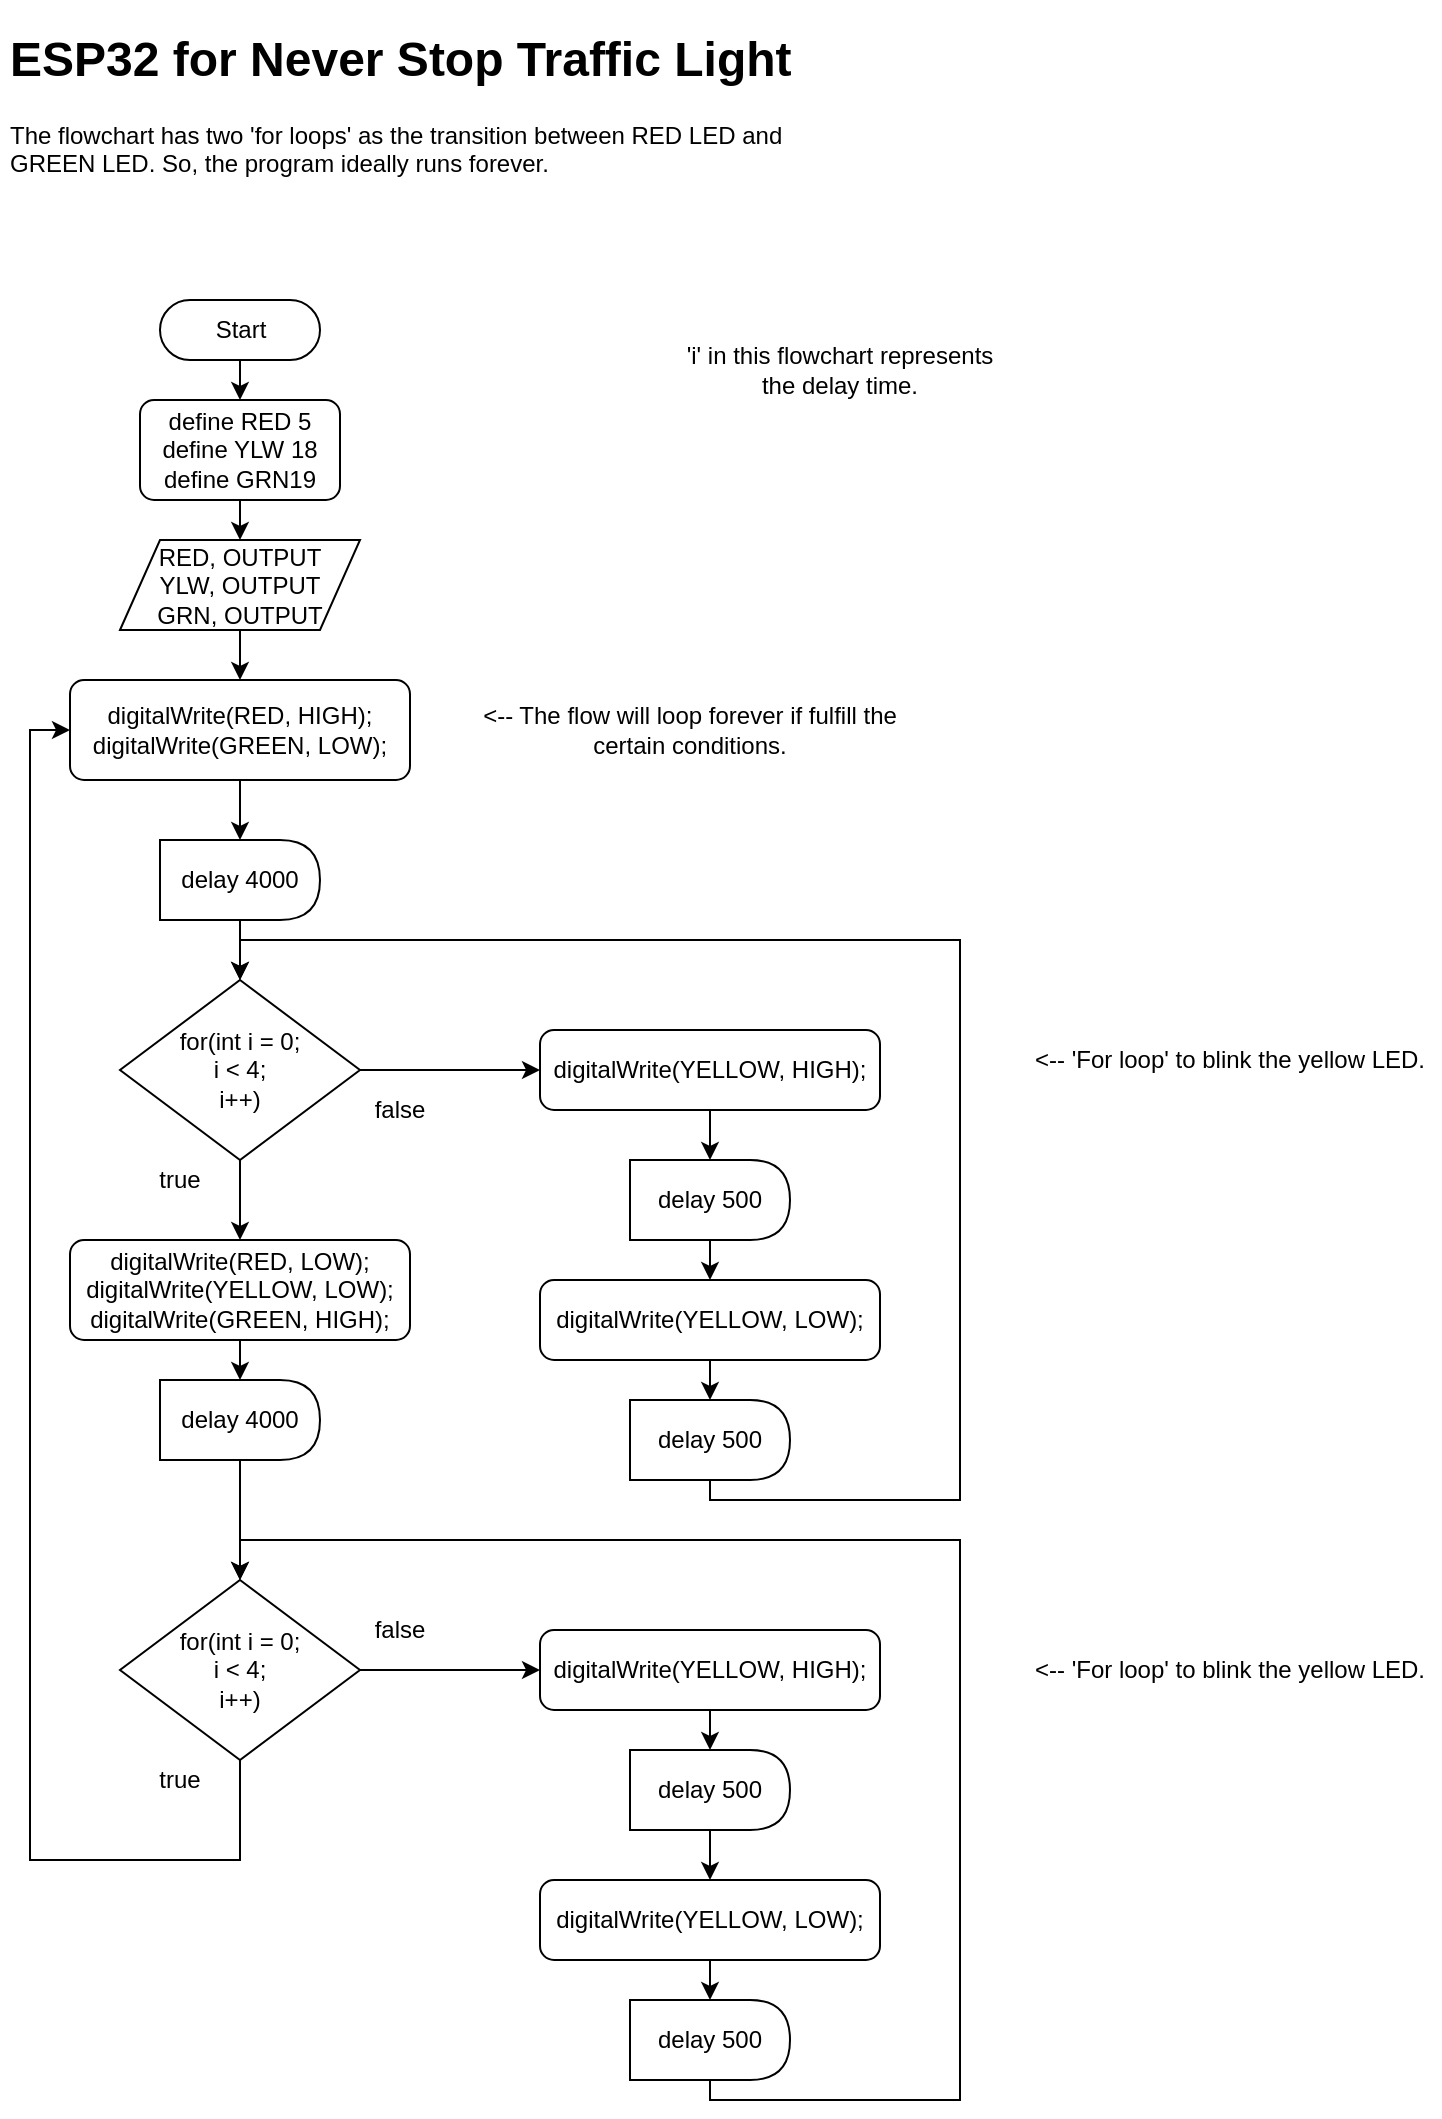 <mxfile version="21.1.4" type="github">
  <diagram name="Page-1" id="N2g2hcwu7XXq2jWU6Kqr">
    <mxGraphModel dx="726" dy="938" grid="1" gridSize="10" guides="1" tooltips="1" connect="1" arrows="1" fold="1" page="1" pageScale="1" pageWidth="850" pageHeight="1100" math="0" shadow="0">
      <root>
        <mxCell id="0" />
        <mxCell id="1" parent="0" />
        <mxCell id="8GLgPUgyX6wH-AOldtTd-1" value="Start" style="html=1;dashed=0;whitespace=wrap;shape=mxgraph.dfd.start" parent="1" vertex="1">
          <mxGeometry x="120" y="180" width="80" height="30" as="geometry" />
        </mxCell>
        <mxCell id="8GLgPUgyX6wH-AOldtTd-3" value="RED, OUTPUT&lt;br&gt;YLW, OUTPUT&lt;br&gt;GRN, OUTPUT" style="shape=parallelogram;perimeter=parallelogramPerimeter;whiteSpace=wrap;html=1;fixedSize=1;" parent="1" vertex="1">
          <mxGeometry x="100" y="300" width="120" height="45" as="geometry" />
        </mxCell>
        <mxCell id="8GLgPUgyX6wH-AOldtTd-4" value="define RED 5&lt;br&gt;define YLW 18&lt;br&gt;define GRN19" style="rounded=1;whiteSpace=wrap;html=1;absoluteArcSize=1;arcSize=14;strokeWidth=1;" parent="1" vertex="1">
          <mxGeometry x="110" y="230" width="100" height="50" as="geometry" />
        </mxCell>
        <mxCell id="8GLgPUgyX6wH-AOldtTd-5" value="digitalWrite(RED, HIGH);&lt;br&gt;digitalWrite(GREEN, LOW);" style="rounded=1;whiteSpace=wrap;html=1;absoluteArcSize=1;arcSize=14;strokeWidth=1;" parent="1" vertex="1">
          <mxGeometry x="75" y="370" width="170" height="50" as="geometry" />
        </mxCell>
        <mxCell id="8SlWsy-v9T1XmCmZc33t-8" style="edgeStyle=orthogonalEdgeStyle;rounded=0;orthogonalLoop=1;jettySize=auto;html=1;exitX=0.5;exitY=1;exitDx=0;exitDy=0;entryX=0.5;entryY=0;entryDx=0;entryDy=0;entryPerimeter=0;" edge="1" parent="1" source="8GLgPUgyX6wH-AOldtTd-6" target="8SlWsy-v9T1XmCmZc33t-7">
          <mxGeometry relative="1" as="geometry" />
        </mxCell>
        <mxCell id="8GLgPUgyX6wH-AOldtTd-6" value="delay 4000" style="shape=delay;whiteSpace=wrap;html=1;strokeWidth=1;" parent="1" vertex="1">
          <mxGeometry x="120" y="450" width="80" height="40" as="geometry" />
        </mxCell>
        <mxCell id="8GLgPUgyX6wH-AOldtTd-9" value="" style="endArrow=classic;html=1;rounded=0;entryX=0.5;entryY=0;entryDx=0;entryDy=0;exitX=0.5;exitY=0.5;exitDx=0;exitDy=15;exitPerimeter=0;" parent="1" source="8GLgPUgyX6wH-AOldtTd-1" target="8GLgPUgyX6wH-AOldtTd-4" edge="1">
          <mxGeometry width="50" height="50" relative="1" as="geometry">
            <mxPoint x="160" y="170" as="sourcePoint" />
            <mxPoint x="450" y="361.99" as="targetPoint" />
          </mxGeometry>
        </mxCell>
        <mxCell id="8GLgPUgyX6wH-AOldtTd-10" value="" style="endArrow=classic;html=1;rounded=0;exitX=0.5;exitY=1;exitDx=0;exitDy=0;entryX=0.5;entryY=0;entryDx=0;entryDy=0;" parent="1" source="8GLgPUgyX6wH-AOldtTd-4" target="8GLgPUgyX6wH-AOldtTd-3" edge="1">
          <mxGeometry width="50" height="50" relative="1" as="geometry">
            <mxPoint x="170" y="221.99" as="sourcePoint" />
            <mxPoint x="170" y="251.99" as="targetPoint" />
          </mxGeometry>
        </mxCell>
        <mxCell id="8GLgPUgyX6wH-AOldtTd-11" value="" style="endArrow=classic;html=1;rounded=0;exitX=0.5;exitY=1;exitDx=0;exitDy=0;entryX=0.5;entryY=0;entryDx=0;entryDy=0;" parent="1" source="8GLgPUgyX6wH-AOldtTd-3" target="8GLgPUgyX6wH-AOldtTd-5" edge="1">
          <mxGeometry width="50" height="50" relative="1" as="geometry">
            <mxPoint x="180" y="231.99" as="sourcePoint" />
            <mxPoint x="180" y="261.99" as="targetPoint" />
          </mxGeometry>
        </mxCell>
        <mxCell id="8GLgPUgyX6wH-AOldtTd-12" value="" style="endArrow=classic;html=1;rounded=0;exitX=0.5;exitY=1;exitDx=0;exitDy=0;entryX=0.5;entryY=0;entryDx=0;entryDy=0;" parent="1" source="8GLgPUgyX6wH-AOldtTd-5" target="8GLgPUgyX6wH-AOldtTd-6" edge="1">
          <mxGeometry width="50" height="50" relative="1" as="geometry">
            <mxPoint x="190" y="241.99" as="sourcePoint" />
            <mxPoint x="190" y="271.99" as="targetPoint" />
          </mxGeometry>
        </mxCell>
        <mxCell id="8SlWsy-v9T1XmCmZc33t-26" style="edgeStyle=orthogonalEdgeStyle;rounded=0;orthogonalLoop=1;jettySize=auto;html=1;exitX=0.5;exitY=1;exitDx=0;exitDy=0;exitPerimeter=0;entryX=0.5;entryY=0;entryDx=0;entryDy=0;" edge="1" parent="1" source="8SlWsy-v9T1XmCmZc33t-7" target="8SlWsy-v9T1XmCmZc33t-23">
          <mxGeometry relative="1" as="geometry" />
        </mxCell>
        <mxCell id="8SlWsy-v9T1XmCmZc33t-28" style="edgeStyle=orthogonalEdgeStyle;rounded=0;orthogonalLoop=1;jettySize=auto;html=1;exitX=1;exitY=0.5;exitDx=0;exitDy=0;exitPerimeter=0;entryX=0;entryY=0.5;entryDx=0;entryDy=0;" edge="1" parent="1" source="8SlWsy-v9T1XmCmZc33t-7" target="8SlWsy-v9T1XmCmZc33t-10">
          <mxGeometry relative="1" as="geometry" />
        </mxCell>
        <mxCell id="8SlWsy-v9T1XmCmZc33t-7" value="for(int i = 0;&lt;br&gt;i &amp;lt; 4;&lt;br&gt;i++)" style="strokeWidth=1;html=1;shape=mxgraph.flowchart.decision;whiteSpace=wrap;" vertex="1" parent="1">
          <mxGeometry x="100" y="520" width="120" height="90" as="geometry" />
        </mxCell>
        <mxCell id="8SlWsy-v9T1XmCmZc33t-13" style="edgeStyle=orthogonalEdgeStyle;rounded=0;orthogonalLoop=1;jettySize=auto;html=1;exitX=0.5;exitY=1;exitDx=0;exitDy=0;entryX=0.5;entryY=0;entryDx=0;entryDy=0;" edge="1" parent="1" source="8SlWsy-v9T1XmCmZc33t-10" target="8SlWsy-v9T1XmCmZc33t-12">
          <mxGeometry relative="1" as="geometry" />
        </mxCell>
        <mxCell id="8SlWsy-v9T1XmCmZc33t-10" value="digitalWrite(YELLOW, HIGH);" style="rounded=1;whiteSpace=wrap;html=1;absoluteArcSize=1;arcSize=14;strokeWidth=1;" vertex="1" parent="1">
          <mxGeometry x="310" y="545" width="170" height="40" as="geometry" />
        </mxCell>
        <mxCell id="8SlWsy-v9T1XmCmZc33t-19" style="edgeStyle=orthogonalEdgeStyle;rounded=0;orthogonalLoop=1;jettySize=auto;html=1;exitX=0.5;exitY=1;exitDx=0;exitDy=0;entryX=0.5;entryY=0;entryDx=0;entryDy=0;" edge="1" parent="1" source="8SlWsy-v9T1XmCmZc33t-12" target="8SlWsy-v9T1XmCmZc33t-17">
          <mxGeometry relative="1" as="geometry" />
        </mxCell>
        <mxCell id="8SlWsy-v9T1XmCmZc33t-12" value="delay 500" style="shape=delay;whiteSpace=wrap;html=1;strokeWidth=1;" vertex="1" parent="1">
          <mxGeometry x="355" y="610" width="80" height="40" as="geometry" />
        </mxCell>
        <mxCell id="8SlWsy-v9T1XmCmZc33t-16" style="edgeStyle=orthogonalEdgeStyle;rounded=0;orthogonalLoop=1;jettySize=auto;html=1;exitX=0.5;exitY=1;exitDx=0;exitDy=0;entryX=0.5;entryY=0;entryDx=0;entryDy=0;" edge="1" parent="1" source="8SlWsy-v9T1XmCmZc33t-17" target="8SlWsy-v9T1XmCmZc33t-18">
          <mxGeometry relative="1" as="geometry" />
        </mxCell>
        <mxCell id="8SlWsy-v9T1XmCmZc33t-17" value="digitalWrite(YELLOW, LOW);" style="rounded=1;whiteSpace=wrap;html=1;absoluteArcSize=1;arcSize=14;strokeWidth=1;" vertex="1" parent="1">
          <mxGeometry x="310" y="670" width="170" height="40" as="geometry" />
        </mxCell>
        <mxCell id="8SlWsy-v9T1XmCmZc33t-29" style="edgeStyle=orthogonalEdgeStyle;rounded=0;orthogonalLoop=1;jettySize=auto;html=1;exitX=0.5;exitY=1;exitDx=0;exitDy=0;entryX=0.5;entryY=0;entryDx=0;entryDy=0;entryPerimeter=0;" edge="1" parent="1" source="8SlWsy-v9T1XmCmZc33t-18" target="8SlWsy-v9T1XmCmZc33t-7">
          <mxGeometry relative="1" as="geometry">
            <mxPoint x="180" y="550" as="targetPoint" />
            <Array as="points">
              <mxPoint x="395" y="780" />
              <mxPoint x="520" y="780" />
              <mxPoint x="520" y="500" />
              <mxPoint x="160" y="500" />
            </Array>
          </mxGeometry>
        </mxCell>
        <mxCell id="8SlWsy-v9T1XmCmZc33t-18" value="delay 500" style="shape=delay;whiteSpace=wrap;html=1;strokeWidth=1;" vertex="1" parent="1">
          <mxGeometry x="355" y="730" width="80" height="40" as="geometry" />
        </mxCell>
        <mxCell id="8SlWsy-v9T1XmCmZc33t-20" value="false" style="text;html=1;strokeColor=none;fillColor=none;align=center;verticalAlign=middle;whiteSpace=wrap;rounded=0;" vertex="1" parent="1">
          <mxGeometry x="210" y="570" width="60" height="30" as="geometry" />
        </mxCell>
        <mxCell id="8SlWsy-v9T1XmCmZc33t-21" value="true" style="text;html=1;strokeColor=none;fillColor=none;align=center;verticalAlign=middle;whiteSpace=wrap;rounded=0;" vertex="1" parent="1">
          <mxGeometry x="100" y="610" width="60" height="20" as="geometry" />
        </mxCell>
        <mxCell id="8SlWsy-v9T1XmCmZc33t-33" style="edgeStyle=orthogonalEdgeStyle;rounded=0;orthogonalLoop=1;jettySize=auto;html=1;exitX=0.5;exitY=1;exitDx=0;exitDy=0;entryX=0.5;entryY=0;entryDx=0;entryDy=0;" edge="1" parent="1" source="8SlWsy-v9T1XmCmZc33t-23" target="8SlWsy-v9T1XmCmZc33t-24">
          <mxGeometry relative="1" as="geometry" />
        </mxCell>
        <mxCell id="8SlWsy-v9T1XmCmZc33t-23" value="digitalWrite(RED, LOW);&lt;br&gt;digitalWrite(YELLOW, LOW);&lt;br&gt;digitalWrite(GREEN, HIGH);" style="rounded=1;whiteSpace=wrap;html=1;absoluteArcSize=1;arcSize=14;strokeWidth=1;" vertex="1" parent="1">
          <mxGeometry x="75" y="650" width="170" height="50" as="geometry" />
        </mxCell>
        <mxCell id="8SlWsy-v9T1XmCmZc33t-35" style="edgeStyle=orthogonalEdgeStyle;rounded=0;orthogonalLoop=1;jettySize=auto;html=1;exitX=0.5;exitY=1;exitDx=0;exitDy=0;entryX=0.5;entryY=0;entryDx=0;entryDy=0;entryPerimeter=0;" edge="1" parent="1" source="8SlWsy-v9T1XmCmZc33t-24" target="8SlWsy-v9T1XmCmZc33t-34">
          <mxGeometry relative="1" as="geometry" />
        </mxCell>
        <mxCell id="8SlWsy-v9T1XmCmZc33t-24" value="delay 4000" style="shape=delay;whiteSpace=wrap;html=1;strokeWidth=1;" vertex="1" parent="1">
          <mxGeometry x="120" y="720" width="80" height="40" as="geometry" />
        </mxCell>
        <mxCell id="8SlWsy-v9T1XmCmZc33t-43" style="edgeStyle=orthogonalEdgeStyle;rounded=0;orthogonalLoop=1;jettySize=auto;html=1;exitX=1;exitY=0.5;exitDx=0;exitDy=0;exitPerimeter=0;entryX=0;entryY=0.5;entryDx=0;entryDy=0;" edge="1" parent="1" source="8SlWsy-v9T1XmCmZc33t-34" target="8SlWsy-v9T1XmCmZc33t-37">
          <mxGeometry relative="1" as="geometry" />
        </mxCell>
        <mxCell id="8SlWsy-v9T1XmCmZc33t-46" style="edgeStyle=orthogonalEdgeStyle;rounded=0;orthogonalLoop=1;jettySize=auto;html=1;exitX=0.5;exitY=1;exitDx=0;exitDy=0;exitPerimeter=0;entryX=0;entryY=0.5;entryDx=0;entryDy=0;" edge="1" parent="1" source="8SlWsy-v9T1XmCmZc33t-34" target="8GLgPUgyX6wH-AOldtTd-5">
          <mxGeometry relative="1" as="geometry">
            <Array as="points">
              <mxPoint x="160" y="960" />
              <mxPoint x="55" y="960" />
              <mxPoint x="55" y="395" />
            </Array>
          </mxGeometry>
        </mxCell>
        <mxCell id="8SlWsy-v9T1XmCmZc33t-34" value="for(int i = 0;&lt;br&gt;i &amp;lt; 4;&lt;br&gt;i++)" style="strokeWidth=1;html=1;shape=mxgraph.flowchart.decision;whiteSpace=wrap;" vertex="1" parent="1">
          <mxGeometry x="100" y="820" width="120" height="90" as="geometry" />
        </mxCell>
        <mxCell id="8SlWsy-v9T1XmCmZc33t-36" style="edgeStyle=orthogonalEdgeStyle;rounded=0;orthogonalLoop=1;jettySize=auto;html=1;exitX=0.5;exitY=1;exitDx=0;exitDy=0;entryX=0.5;entryY=0;entryDx=0;entryDy=0;" edge="1" parent="1" source="8SlWsy-v9T1XmCmZc33t-37" target="8SlWsy-v9T1XmCmZc33t-39">
          <mxGeometry relative="1" as="geometry" />
        </mxCell>
        <mxCell id="8SlWsy-v9T1XmCmZc33t-37" value="digitalWrite(YELLOW, HIGH);" style="rounded=1;whiteSpace=wrap;html=1;absoluteArcSize=1;arcSize=14;strokeWidth=1;" vertex="1" parent="1">
          <mxGeometry x="310" y="845" width="170" height="40" as="geometry" />
        </mxCell>
        <mxCell id="8SlWsy-v9T1XmCmZc33t-38" style="edgeStyle=orthogonalEdgeStyle;rounded=0;orthogonalLoop=1;jettySize=auto;html=1;exitX=0.5;exitY=1;exitDx=0;exitDy=0;entryX=0.5;entryY=0;entryDx=0;entryDy=0;" edge="1" parent="1" source="8SlWsy-v9T1XmCmZc33t-39" target="8SlWsy-v9T1XmCmZc33t-41">
          <mxGeometry relative="1" as="geometry" />
        </mxCell>
        <mxCell id="8SlWsy-v9T1XmCmZc33t-39" value="delay 500" style="shape=delay;whiteSpace=wrap;html=1;strokeWidth=1;" vertex="1" parent="1">
          <mxGeometry x="355" y="905" width="80" height="40" as="geometry" />
        </mxCell>
        <mxCell id="8SlWsy-v9T1XmCmZc33t-40" style="edgeStyle=orthogonalEdgeStyle;rounded=0;orthogonalLoop=1;jettySize=auto;html=1;exitX=0.5;exitY=1;exitDx=0;exitDy=0;entryX=0.5;entryY=0;entryDx=0;entryDy=0;" edge="1" parent="1" source="8SlWsy-v9T1XmCmZc33t-41" target="8SlWsy-v9T1XmCmZc33t-42">
          <mxGeometry relative="1" as="geometry" />
        </mxCell>
        <mxCell id="8SlWsy-v9T1XmCmZc33t-41" value="digitalWrite(YELLOW, LOW);" style="rounded=1;whiteSpace=wrap;html=1;absoluteArcSize=1;arcSize=14;strokeWidth=1;" vertex="1" parent="1">
          <mxGeometry x="310" y="970" width="170" height="40" as="geometry" />
        </mxCell>
        <mxCell id="8SlWsy-v9T1XmCmZc33t-49" style="edgeStyle=orthogonalEdgeStyle;rounded=0;orthogonalLoop=1;jettySize=auto;html=1;exitX=0.5;exitY=1;exitDx=0;exitDy=0;entryX=0.5;entryY=0;entryDx=0;entryDy=0;entryPerimeter=0;" edge="1" parent="1" source="8SlWsy-v9T1XmCmZc33t-42" target="8SlWsy-v9T1XmCmZc33t-34">
          <mxGeometry relative="1" as="geometry">
            <Array as="points">
              <mxPoint x="395" y="1080" />
              <mxPoint x="520" y="1080" />
              <mxPoint x="520" y="800" />
              <mxPoint x="160" y="800" />
            </Array>
          </mxGeometry>
        </mxCell>
        <mxCell id="8SlWsy-v9T1XmCmZc33t-42" value="delay 500" style="shape=delay;whiteSpace=wrap;html=1;strokeWidth=1;" vertex="1" parent="1">
          <mxGeometry x="355" y="1030" width="80" height="40" as="geometry" />
        </mxCell>
        <mxCell id="8SlWsy-v9T1XmCmZc33t-44" value="false" style="text;html=1;strokeColor=none;fillColor=none;align=center;verticalAlign=middle;whiteSpace=wrap;rounded=0;" vertex="1" parent="1">
          <mxGeometry x="220" y="830" width="40" height="30" as="geometry" />
        </mxCell>
        <mxCell id="8SlWsy-v9T1XmCmZc33t-47" value="true" style="text;html=1;strokeColor=none;fillColor=none;align=center;verticalAlign=middle;whiteSpace=wrap;rounded=0;" vertex="1" parent="1">
          <mxGeometry x="100" y="910" width="60" height="20" as="geometry" />
        </mxCell>
        <mxCell id="8SlWsy-v9T1XmCmZc33t-50" value="&amp;lt;-- The flow will loop forever if fulfill the certain conditions." style="text;html=1;strokeColor=none;fillColor=none;align=center;verticalAlign=middle;whiteSpace=wrap;rounded=0;" vertex="1" parent="1">
          <mxGeometry x="280" y="380" width="210" height="30" as="geometry" />
        </mxCell>
        <mxCell id="8SlWsy-v9T1XmCmZc33t-51" value="&amp;lt;-- &#39;For loop&#39; to blink the yellow LED." style="text;html=1;strokeColor=none;fillColor=none;align=center;verticalAlign=middle;whiteSpace=wrap;rounded=0;" vertex="1" parent="1">
          <mxGeometry x="550" y="545" width="210" height="30" as="geometry" />
        </mxCell>
        <mxCell id="8SlWsy-v9T1XmCmZc33t-54" value="&amp;lt;-- &#39;For loop&#39; to blink the yellow LED." style="text;html=1;strokeColor=none;fillColor=none;align=center;verticalAlign=middle;whiteSpace=wrap;rounded=0;" vertex="1" parent="1">
          <mxGeometry x="550" y="850" width="210" height="30" as="geometry" />
        </mxCell>
        <mxCell id="8SlWsy-v9T1XmCmZc33t-55" value="&#39;i&#39; in this flowchart represents the delay time." style="text;html=1;strokeColor=none;fillColor=none;align=center;verticalAlign=middle;whiteSpace=wrap;rounded=0;" vertex="1" parent="1">
          <mxGeometry x="380" y="200" width="160" height="30" as="geometry" />
        </mxCell>
        <mxCell id="8SlWsy-v9T1XmCmZc33t-56" value="&lt;h1&gt;ESP32 for Never Stop Traffic Light&lt;/h1&gt;&lt;p&gt;The flowchart has two &#39;for loops&#39; as the transition between RED LED and GREEN LED. So, the program ideally runs forever.&lt;/p&gt;" style="text;html=1;strokeColor=none;fillColor=none;spacing=5;spacingTop=-20;whiteSpace=wrap;overflow=hidden;rounded=0;" vertex="1" parent="1">
          <mxGeometry x="40" y="40" width="420" height="120" as="geometry" />
        </mxCell>
      </root>
    </mxGraphModel>
  </diagram>
</mxfile>
